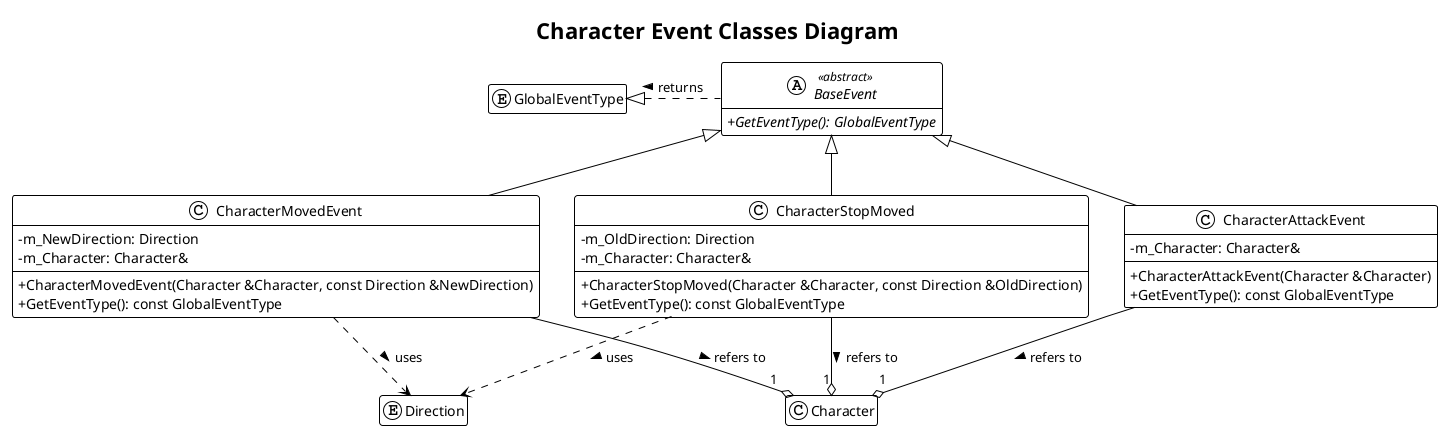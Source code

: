 @startuml
!theme plain
title Character Event Classes Diagram

' Settings for better readability
skinparam classAttributeIconSize 0
hide empty members

' --- Core Event System ---
    enum GlobalEventType
    abstract class BaseEvent <<abstract>> {
        + {abstract} GetEventType(): GlobalEventType
    }
BaseEvent .l.|> GlobalEventType : returns >

' --- Game Specific Classes & Enums ---

enum Direction
class Character

' --- The Concrete Character Event Classes ---
class CharacterMovedEvent {
    - m_NewDirection: Direction
    - m_Character: Character&
    --
    + CharacterMovedEvent(Character &Character, const Direction &NewDirection)
    + GetEventType(): const GlobalEventType
}

class CharacterStopMoved {
    - m_OldDirection: Direction
    - m_Character: Character&
    --
    + CharacterStopMoved(Character &Character, const Direction &OldDirection)
    + GetEventType(): const GlobalEventType
}

class CharacterAttackEvent {
    - m_Character: Character&
    --
    + CharacterAttackEvent(Character &Character)
    + GetEventType(): const GlobalEventType
}


' --- RELATIONSHIPS ---

' ==> Inheritance (Is-A relationship)
' All three classes are concrete implementations of BaseEvent.
BaseEvent <|-- CharacterMovedEvent
BaseEvent <|-- CharacterStopMoved
BaseEvent <|-- CharacterAttackEvent

' ==> Association (Refers-To relationship)
' All three event classes hold a non-owning reference to a Character.
CharacterMovedEvent --o "1" Character : refers to >
CharacterStopMoved --o "1" Character : refers to >
CharacterAttackEvent --o "1" Character : refers to >

' ==> Dependency (Uses-A relationship)
' The movement events use the Direction enum as part of their data.
CharacterMovedEvent ..> Direction : uses >
CharacterStopMoved ..> Direction : uses >

@enduml